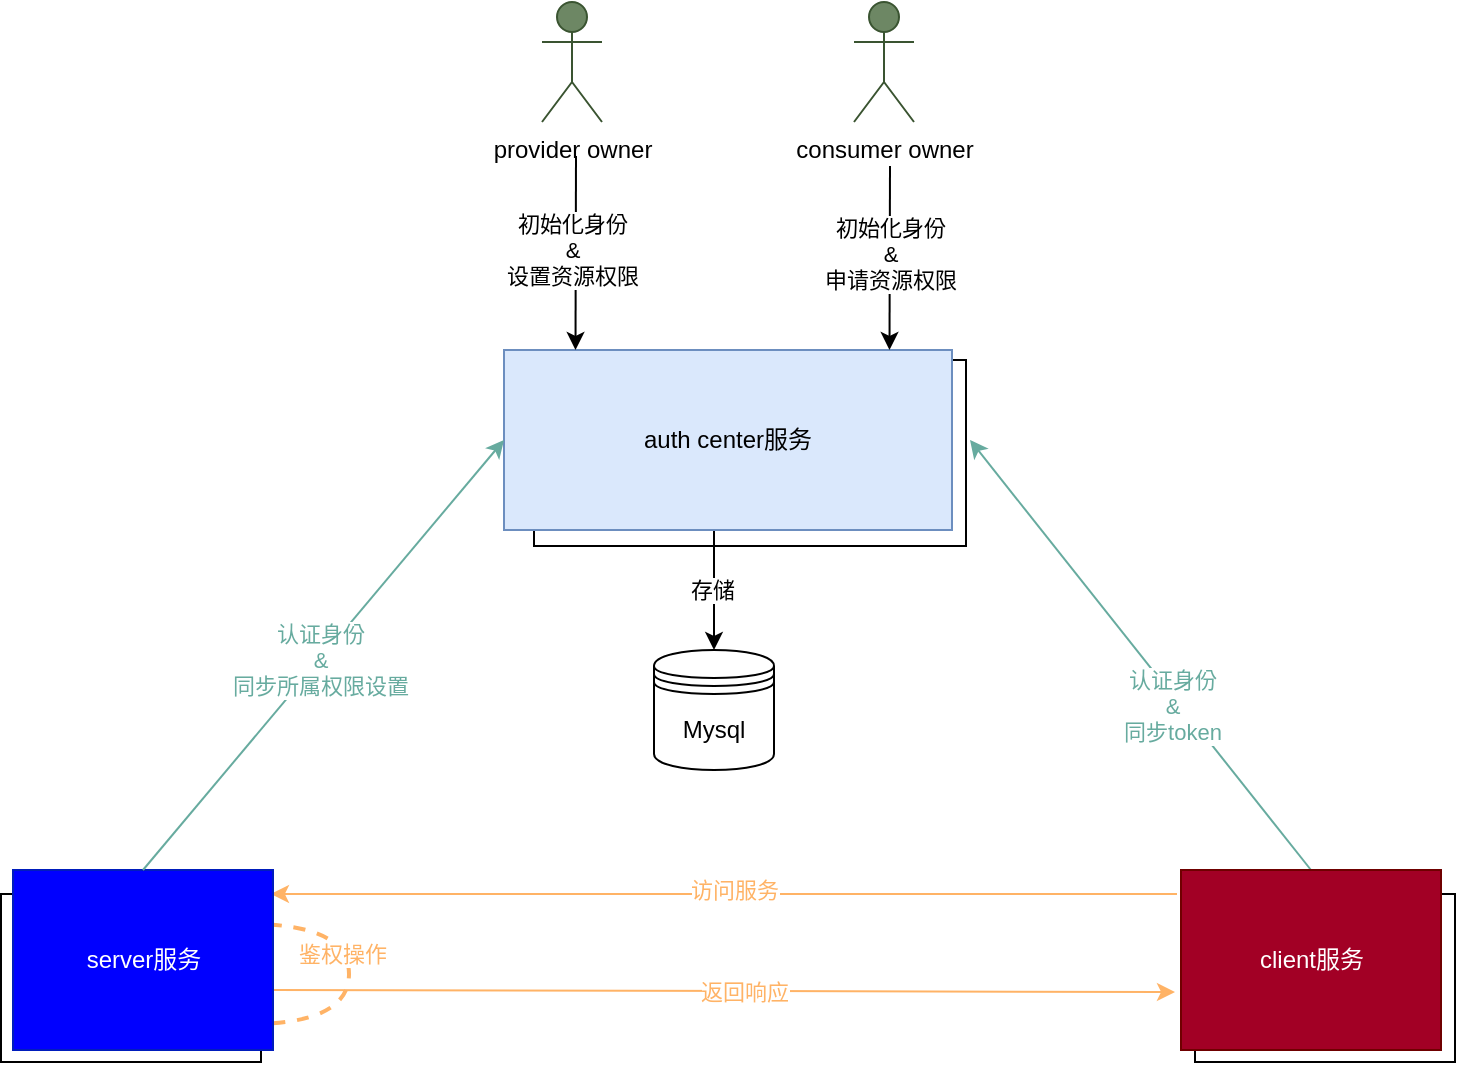 <mxfile version="15.2.1" type="github">
  <diagram id="Rt_aOJDZjldqN0n_Yfco" name="第 1 页">
    <mxGraphModel dx="1426" dy="803" grid="0" gridSize="10" guides="1" tooltips="1" connect="1" arrows="1" fold="1" page="1" pageScale="1" pageWidth="827" pageHeight="1169" math="0" shadow="0">
      <root>
        <mxCell id="0" />
        <mxCell id="1" parent="0" />
        <mxCell id="FW1CljVprD20GtqrH7NL-65" value="" style="rounded=0;whiteSpace=wrap;html=1;fillColor=#FFFFFF;" vertex="1" parent="1">
          <mxGeometry x="331" y="237" width="216" height="93" as="geometry" />
        </mxCell>
        <mxCell id="FW1CljVprD20GtqrH7NL-64" value="" style="rounded=0;whiteSpace=wrap;html=1;fillColor=#FFFFFF;" vertex="1" parent="1">
          <mxGeometry x="64.5" y="504" width="130" height="84" as="geometry" />
        </mxCell>
        <mxCell id="FW1CljVprD20GtqrH7NL-63" value="" style="rounded=0;whiteSpace=wrap;html=1;fillColor=#FFFFFF;" vertex="1" parent="1">
          <mxGeometry x="661.5" y="504" width="130" height="84" as="geometry" />
        </mxCell>
        <mxCell id="FW1CljVprD20GtqrH7NL-94" style="edgeStyle=none;rounded=0;orthogonalLoop=1;jettySize=auto;html=1;entryX=0.5;entryY=0;entryDx=0;entryDy=0;fontColor=#000000;startArrow=none;startFill=0;strokeColor=#000000;strokeWidth=1;exitX=0.25;exitY=1;exitDx=0;exitDy=0;" edge="1" parent="1" target="FW1CljVprD20GtqrH7NL-82">
          <mxGeometry relative="1" as="geometry">
            <mxPoint x="421" y="322" as="sourcePoint" />
          </mxGeometry>
        </mxCell>
        <mxCell id="FW1CljVprD20GtqrH7NL-95" value="存储" style="edgeLabel;html=1;align=center;verticalAlign=middle;resizable=0;points=[];fontColor=#000000;" vertex="1" connectable="0" parent="FW1CljVprD20GtqrH7NL-94">
          <mxGeometry x="-0.007" y="-1" relative="1" as="geometry">
            <mxPoint as="offset" />
          </mxGeometry>
        </mxCell>
        <mxCell id="FW1CljVprD20GtqrH7NL-1" value="auth center服务" style="rounded=0;whiteSpace=wrap;html=1;fillColor=#dae8fc;strokeColor=#6c8ebf;" vertex="1" parent="1">
          <mxGeometry x="316" y="232" width="224" height="90" as="geometry" />
        </mxCell>
        <mxCell id="FW1CljVprD20GtqrH7NL-10" style="edgeStyle=none;rounded=0;orthogonalLoop=1;jettySize=auto;html=1;entryX=0.992;entryY=0.133;entryDx=0;entryDy=0;entryPerimeter=0;strokeColor=#FFB366;" edge="1" parent="1" target="FW1CljVprD20GtqrH7NL-4">
          <mxGeometry relative="1" as="geometry">
            <mxPoint x="652.5" y="504" as="sourcePoint" />
            <mxPoint x="206.5" y="501" as="targetPoint" />
            <Array as="points">
              <mxPoint x="462.5" y="504" />
            </Array>
          </mxGeometry>
        </mxCell>
        <mxCell id="FW1CljVprD20GtqrH7NL-11" value="&lt;font color=&quot;#ffb366&quot;&gt;访问服务&lt;/font&gt;" style="edgeLabel;html=1;align=center;verticalAlign=middle;resizable=0;points=[];fontColor=#A20025;" vertex="1" connectable="0" parent="FW1CljVprD20GtqrH7NL-10">
          <mxGeometry x="0.14" relative="1" as="geometry">
            <mxPoint x="36" y="-2" as="offset" />
          </mxGeometry>
        </mxCell>
        <mxCell id="FW1CljVprD20GtqrH7NL-78" style="edgeStyle=none;rounded=0;orthogonalLoop=1;jettySize=auto;html=1;fontColor=#000000;startArrow=none;startFill=0;strokeColor=#67AB9F;strokeWidth=1;exitX=0.5;exitY=0;exitDx=0;exitDy=0;" edge="1" parent="1" source="FW1CljVprD20GtqrH7NL-3">
          <mxGeometry relative="1" as="geometry">
            <mxPoint x="549" y="277" as="targetPoint" />
          </mxGeometry>
        </mxCell>
        <mxCell id="FW1CljVprD20GtqrH7NL-79" value="&lt;font color=&quot;#67ab9f&quot;&gt;认证身份&lt;br&gt;&amp;amp;&lt;br&gt;同步token&lt;/font&gt;" style="edgeLabel;html=1;align=center;verticalAlign=middle;resizable=0;points=[];fontColor=#000000;" vertex="1" connectable="0" parent="FW1CljVprD20GtqrH7NL-78">
          <mxGeometry x="0.084" relative="1" as="geometry">
            <mxPoint x="23" y="34" as="offset" />
          </mxGeometry>
        </mxCell>
        <mxCell id="FW1CljVprD20GtqrH7NL-3" value="client服务" style="rounded=0;whiteSpace=wrap;html=1;fillColor=#a20025;strokeColor=#6F0000;fontColor=#ffffff;" vertex="1" parent="1">
          <mxGeometry x="654.5" y="492" width="130" height="90" as="geometry" />
        </mxCell>
        <mxCell id="FW1CljVprD20GtqrH7NL-15" style="edgeStyle=none;rounded=0;orthogonalLoop=1;jettySize=auto;html=1;exitX=1;exitY=0.667;exitDx=0;exitDy=0;exitPerimeter=0;strokeColor=#FFB366;" edge="1" parent="1" source="FW1CljVprD20GtqrH7NL-4">
          <mxGeometry relative="1" as="geometry">
            <mxPoint x="206.5" y="552.5" as="sourcePoint" />
            <mxPoint x="651.5" y="553" as="targetPoint" />
          </mxGeometry>
        </mxCell>
        <mxCell id="FW1CljVprD20GtqrH7NL-16" value="&lt;font color=&quot;#ffb366&quot;&gt;返回响应&lt;/font&gt;" style="edgeLabel;html=1;align=center;verticalAlign=middle;resizable=0;points=[];fontColor=#0000FF;" vertex="1" connectable="0" parent="FW1CljVprD20GtqrH7NL-15">
          <mxGeometry x="-0.215" y="3" relative="1" as="geometry">
            <mxPoint x="58" y="3" as="offset" />
          </mxGeometry>
        </mxCell>
        <mxCell id="FW1CljVprD20GtqrH7NL-18" value="" style="endArrow=none;dashed=1;html=1;strokeWidth=2;edgeStyle=orthogonalEdgeStyle;curved=1;strokeColor=#FFB366;" edge="1" parent="1">
          <mxGeometry width="50" height="50" relative="1" as="geometry">
            <mxPoint x="188.5" y="569" as="sourcePoint" />
            <mxPoint x="188.5" y="519" as="targetPoint" />
            <Array as="points">
              <mxPoint x="238.5" y="569" />
              <mxPoint x="238.5" y="519" />
            </Array>
          </mxGeometry>
        </mxCell>
        <mxCell id="FW1CljVprD20GtqrH7NL-19" value="&lt;font color=&quot;#ffb366&quot;&gt;鉴权操作&lt;/font&gt;" style="edgeLabel;html=1;align=center;verticalAlign=middle;resizable=0;points=[];fontColor=#0000FF;" vertex="1" connectable="0" parent="FW1CljVprD20GtqrH7NL-18">
          <mxGeometry x="0.133" y="4" relative="1" as="geometry">
            <mxPoint as="offset" />
          </mxGeometry>
        </mxCell>
        <mxCell id="FW1CljVprD20GtqrH7NL-4" value="server服务" style="rounded=0;whiteSpace=wrap;html=1;fillColor=#0000FF;strokeColor=#001DBC;fontColor=#ffffff;" vertex="1" parent="1">
          <mxGeometry x="70.5" y="492" width="130" height="90" as="geometry" />
        </mxCell>
        <mxCell id="FW1CljVprD20GtqrH7NL-67" style="edgeStyle=none;rounded=0;orthogonalLoop=1;jettySize=auto;html=1;entryX=0.25;entryY=0;entryDx=0;entryDy=0;startArrow=none;startFill=0;strokeWidth=1;strokeColor=#000000;" edge="1" parent="1">
          <mxGeometry relative="1" as="geometry">
            <mxPoint x="352" y="135" as="sourcePoint" />
            <mxPoint x="351.75" y="232" as="targetPoint" />
          </mxGeometry>
        </mxCell>
        <mxCell id="FW1CljVprD20GtqrH7NL-75" value="初始化身份&lt;br&gt;&amp;amp;&lt;br&gt;设置资源权限" style="edgeLabel;html=1;align=center;verticalAlign=middle;resizable=0;points=[];fontColor=#000000;" vertex="1" connectable="0" parent="FW1CljVprD20GtqrH7NL-67">
          <mxGeometry x="-0.029" y="-2" relative="1" as="geometry">
            <mxPoint as="offset" />
          </mxGeometry>
        </mxCell>
        <mxCell id="FW1CljVprD20GtqrH7NL-32" value="&lt;font color=&quot;#000000&quot;&gt;provider owner&lt;/font&gt;" style="shape=umlActor;verticalLabelPosition=bottom;verticalAlign=top;html=1;outlineConnect=0;fillColor=#6d8764;strokeColor=#3A5431;fontColor=#ffffff;" vertex="1" parent="1">
          <mxGeometry x="335" y="58" width="30" height="60" as="geometry" />
        </mxCell>
        <mxCell id="FW1CljVprD20GtqrH7NL-70" style="edgeStyle=none;rounded=0;orthogonalLoop=1;jettySize=auto;html=1;entryX=0.25;entryY=0;entryDx=0;entryDy=0;startArrow=none;startFill=0;strokeWidth=1;strokeColor=#000000;" edge="1" parent="1">
          <mxGeometry relative="1" as="geometry">
            <mxPoint x="509" y="140" as="sourcePoint" />
            <mxPoint x="508.75" y="232" as="targetPoint" />
          </mxGeometry>
        </mxCell>
        <mxCell id="FW1CljVprD20GtqrH7NL-76" value="&lt;font color=&quot;#000000&quot;&gt;初始化身份&lt;br&gt;&amp;amp;&lt;br&gt;申请资源权限&lt;/font&gt;" style="edgeLabel;html=1;align=center;verticalAlign=middle;resizable=0;points=[];fontColor=#A20025;" vertex="1" connectable="0" parent="FW1CljVprD20GtqrH7NL-70">
          <mxGeometry x="-0.059" relative="1" as="geometry">
            <mxPoint as="offset" />
          </mxGeometry>
        </mxCell>
        <mxCell id="FW1CljVprD20GtqrH7NL-71" value="&lt;font color=&quot;#000000&quot;&gt;consumer owner&lt;/font&gt;" style="shape=umlActor;verticalLabelPosition=bottom;verticalAlign=top;html=1;outlineConnect=0;fillColor=#6d8764;strokeColor=#3A5431;fontColor=#ffffff;" vertex="1" parent="1">
          <mxGeometry x="491" y="58" width="30" height="60" as="geometry" />
        </mxCell>
        <mxCell id="FW1CljVprD20GtqrH7NL-80" value="&lt;font color=&quot;#67ab9f&quot;&gt;认证身份&lt;br&gt;&amp;amp;&lt;br&gt;同步所属权限设置&lt;/font&gt;" style="edgeStyle=none;rounded=0;orthogonalLoop=1;jettySize=auto;html=1;exitX=0.5;exitY=0;exitDx=0;exitDy=0;entryX=0;entryY=0.5;entryDx=0;entryDy=0;strokeColor=#67AB9F;startArrow=none;startFill=0;" edge="1" parent="1" source="FW1CljVprD20GtqrH7NL-4" target="FW1CljVprD20GtqrH7NL-1">
          <mxGeometry x="-0.023" relative="1" as="geometry">
            <mxPoint x="75" y="372" as="sourcePoint" />
            <mxPoint x="242" y="281" as="targetPoint" />
            <mxPoint as="offset" />
          </mxGeometry>
        </mxCell>
        <mxCell id="FW1CljVprD20GtqrH7NL-82" value="Mysql" style="shape=datastore;whiteSpace=wrap;html=1;" vertex="1" parent="1">
          <mxGeometry x="391" y="382" width="60" height="60" as="geometry" />
        </mxCell>
      </root>
    </mxGraphModel>
  </diagram>
</mxfile>
